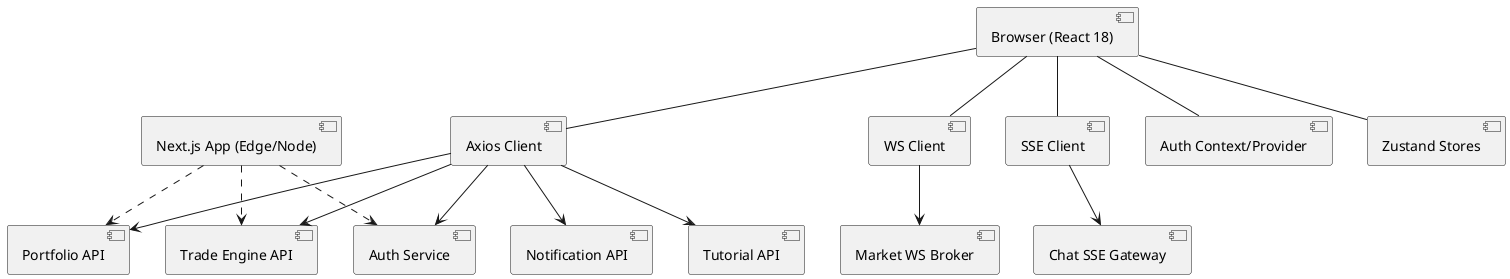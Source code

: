 @startuml
component "Next.js App (Edge/Node)" as NEXT
component "Browser (React 18)" as B
component "Auth Context/Provider" as AUTHC
component "Zustand Stores" as ZS
component "Axios Client" as AX
component "WS Client" as WSC
component "SSE Client" as SSEC

component "Portfolio API" as PAPI
component "Trade Engine API" as TEAPI
component "Auth Service" as AS
component "Market WS Broker" as MWS
component "Chat SSE Gateway" as CGW
component "Tutorial API" as TutAPI
component "Notification API" as NAPI

B -- AUTHC
B -- ZS
B -- AX
B -- WSC
B -- SSEC

AX --> PAPI
AX --> TEAPI
AX --> AS
AX --> TutAPI
AX --> NAPI
WSC --> MWS
SSEC --> CGW

NEXT ..> PAPI
NEXT ..> TEAPI
NEXT ..> AS
@enduml
